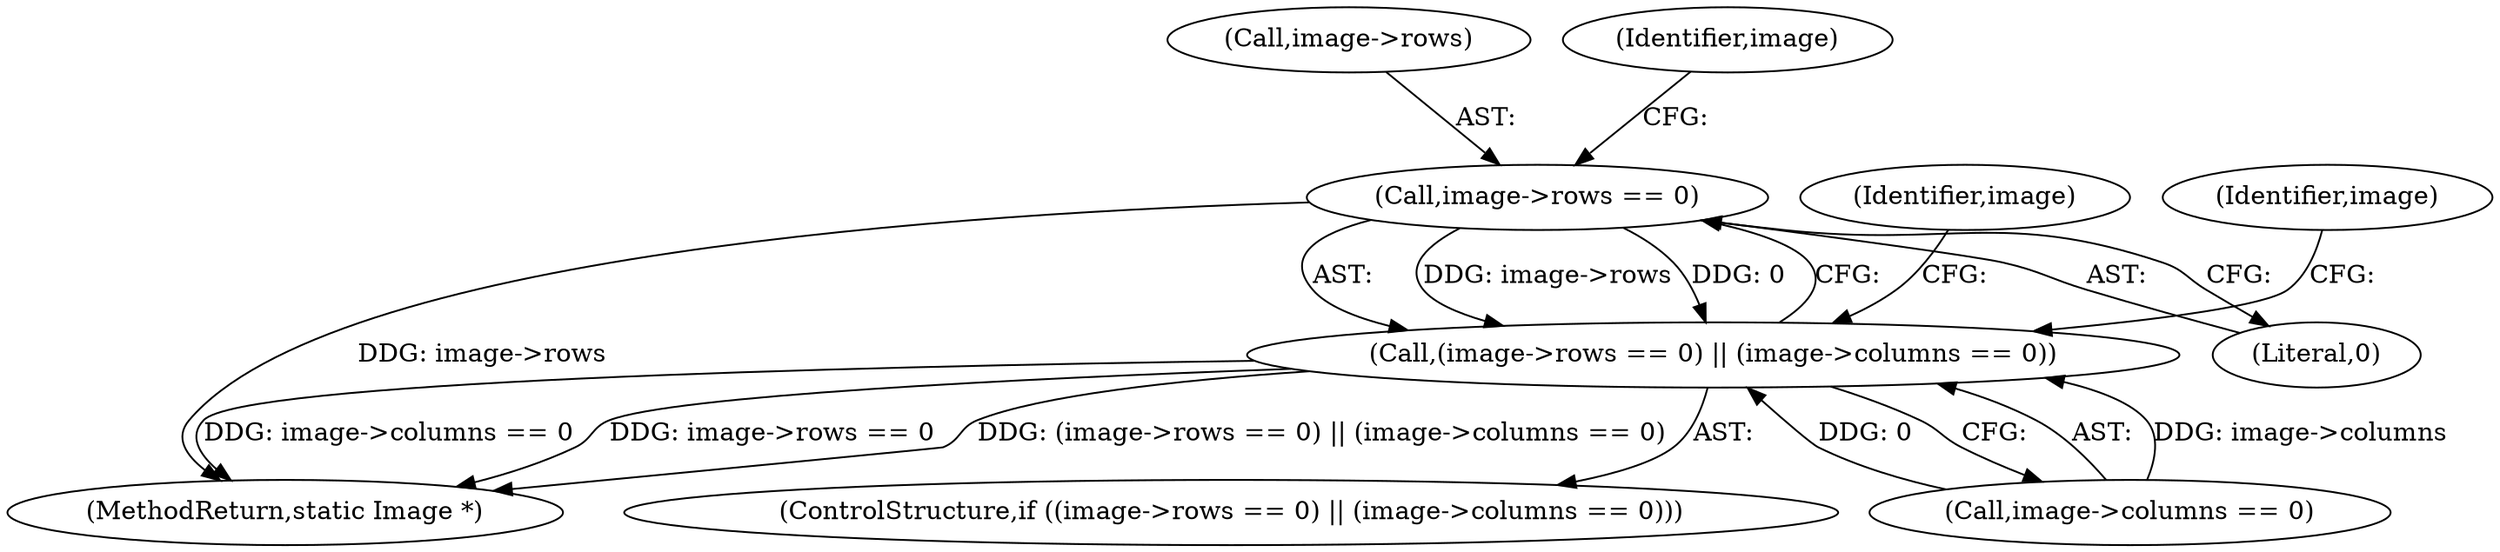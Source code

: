 digraph "0_ImageMagick_a251039393f423c7858e63cab6aa98d17b8b7a41@pointer" {
"1000299" [label="(Call,image->rows == 0)"];
"1000298" [label="(Call,(image->rows == 0) || (image->columns == 0))"];
"1000326" [label="(MethodReturn,static Image *)"];
"1000300" [label="(Call,image->rows)"];
"1000297" [label="(ControlStructure,if ((image->rows == 0) || (image->columns == 0)))"];
"1000314" [label="(Identifier,image)"];
"1000299" [label="(Call,image->rows == 0)"];
"1000303" [label="(Literal,0)"];
"1000304" [label="(Call,image->columns == 0)"];
"1000311" [label="(Identifier,image)"];
"1000298" [label="(Call,(image->rows == 0) || (image->columns == 0))"];
"1000306" [label="(Identifier,image)"];
"1000299" -> "1000298"  [label="AST: "];
"1000299" -> "1000303"  [label="CFG: "];
"1000300" -> "1000299"  [label="AST: "];
"1000303" -> "1000299"  [label="AST: "];
"1000306" -> "1000299"  [label="CFG: "];
"1000298" -> "1000299"  [label="CFG: "];
"1000299" -> "1000326"  [label="DDG: image->rows"];
"1000299" -> "1000298"  [label="DDG: image->rows"];
"1000299" -> "1000298"  [label="DDG: 0"];
"1000298" -> "1000297"  [label="AST: "];
"1000298" -> "1000304"  [label="CFG: "];
"1000304" -> "1000298"  [label="AST: "];
"1000311" -> "1000298"  [label="CFG: "];
"1000314" -> "1000298"  [label="CFG: "];
"1000298" -> "1000326"  [label="DDG: (image->rows == 0) || (image->columns == 0)"];
"1000298" -> "1000326"  [label="DDG: image->columns == 0"];
"1000298" -> "1000326"  [label="DDG: image->rows == 0"];
"1000304" -> "1000298"  [label="DDG: image->columns"];
"1000304" -> "1000298"  [label="DDG: 0"];
}
